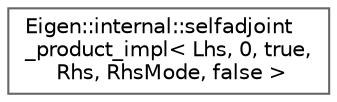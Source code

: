 digraph "类继承关系图"
{
 // LATEX_PDF_SIZE
  bgcolor="transparent";
  edge [fontname=Helvetica,fontsize=10,labelfontname=Helvetica,labelfontsize=10];
  node [fontname=Helvetica,fontsize=10,shape=box,height=0.2,width=0.4];
  rankdir="LR";
  Node0 [id="Node000000",label="Eigen::internal::selfadjoint\l_product_impl\< Lhs, 0, true,\l Rhs, RhsMode, false \>",height=0.2,width=0.4,color="grey40", fillcolor="white", style="filled",URL="$struct_eigen_1_1internal_1_1selfadjoint__product__impl_3_01_lhs_00_010_00_01true_00_01_rhs_00_01_rhs_mode_00_01false_01_4.html",tooltip=" "];
}
